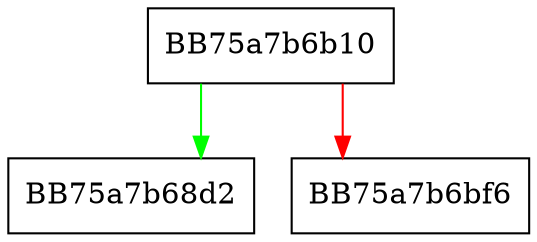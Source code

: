 digraph SymCryptFdefModSquareMontgomery256Asm {
  node [shape="box"];
  graph [splines=ortho];
  BB75a7b6b10 -> BB75a7b68d2 [color="green"];
  BB75a7b6b10 -> BB75a7b6bf6 [color="red"];
}